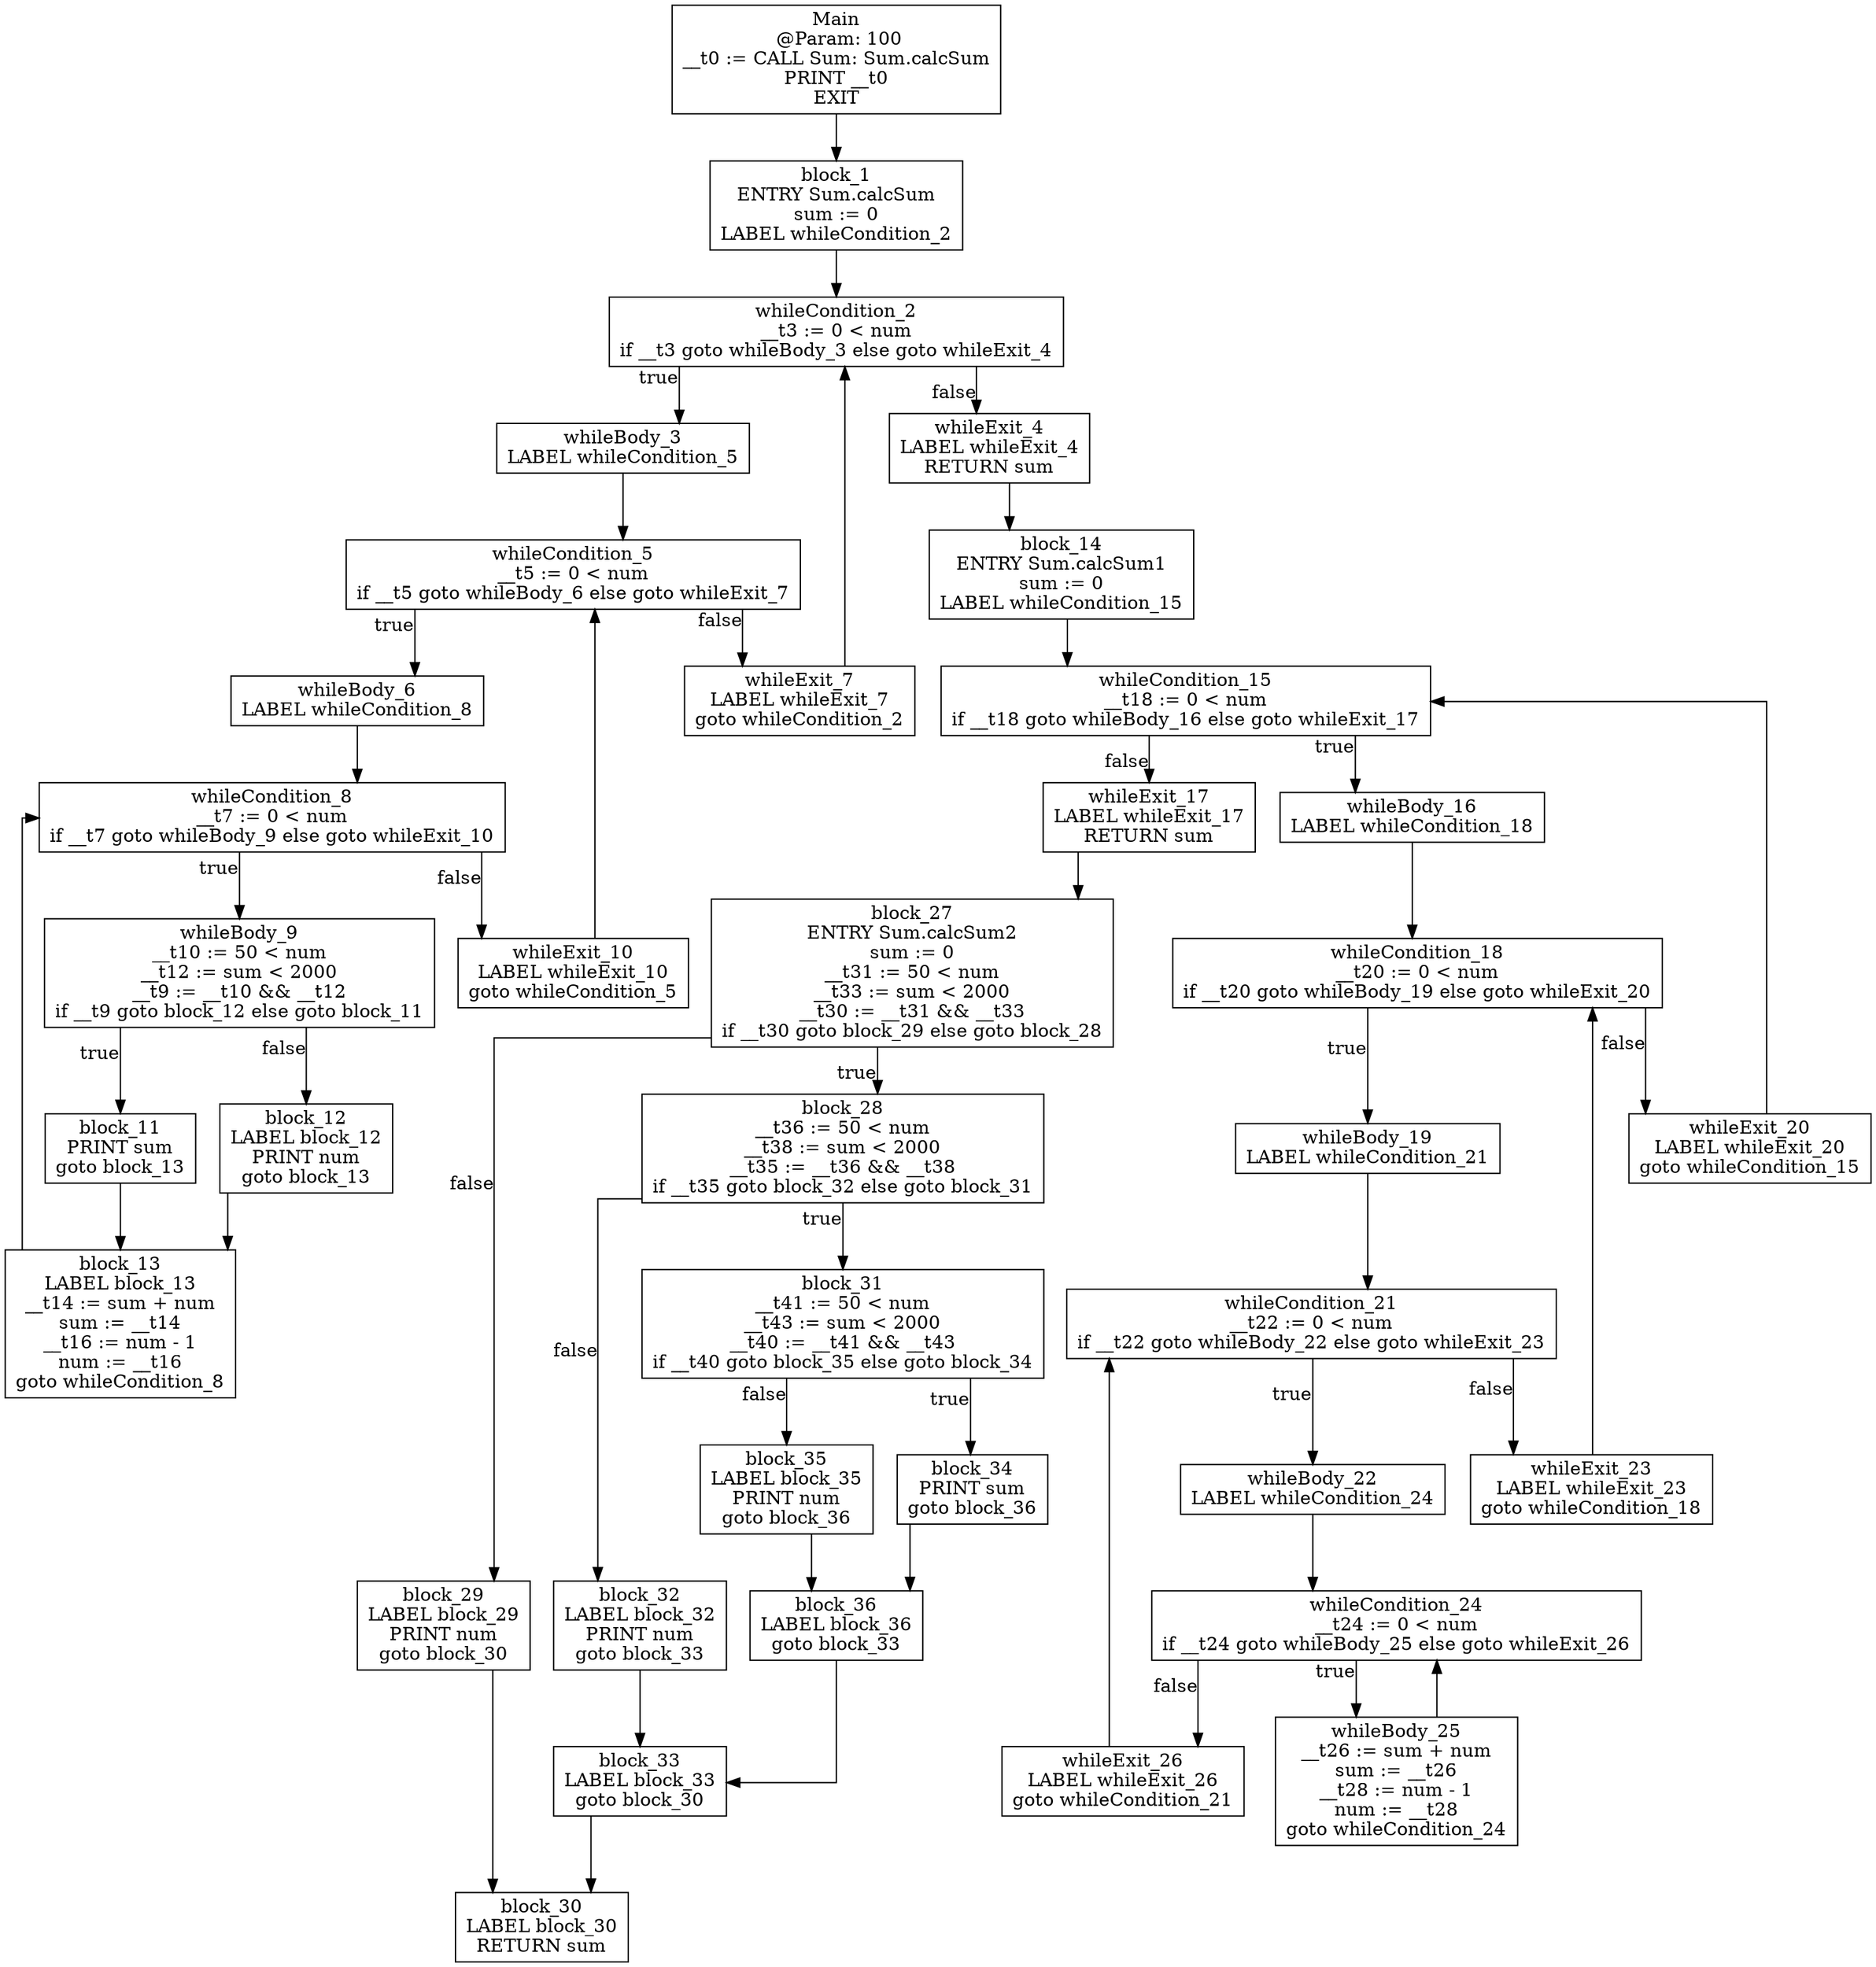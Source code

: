 digraph CFG {
graph [splines=ortho];
node [shape=box];
Main -> block_1;
Main [label="Main\n @Param: 100\n__t0 := CALL Sum: Sum.calcSum\nPRINT __t0\nEXIT\n"];
block_1 -> whileCondition_2;
block_1 [label="block_1\nENTRY Sum.calcSum\nsum := 0\nLABEL whileCondition_2\n"];
whileCondition_2 -> whileBody_3 [xlabel="true"];
whileCondition_2 -> whileExit_4 [xlabel="false"];
whileCondition_2 [label="whileCondition_2\n__t3 := 0 < num\nif __t3 goto whileBody_3 else goto whileExit_4\n"];
whileBody_3 -> whileCondition_5;
whileBody_3 [label="whileBody_3\nLABEL whileCondition_5\n"];
whileExit_4 -> block_14;
whileExit_4 [label="whileExit_4\nLABEL whileExit_4\nRETURN sum\n"];
whileCondition_5 -> whileBody_6 [xlabel="true"];
whileCondition_5 -> whileExit_7 [xlabel="false"];
whileCondition_5 [label="whileCondition_5\n__t5 := 0 < num\nif __t5 goto whileBody_6 else goto whileExit_7\n"];
whileBody_6 -> whileCondition_8;
whileBody_6 [label="whileBody_6\nLABEL whileCondition_8\n"];
whileExit_7 -> whileCondition_2;
whileExit_7 [label="whileExit_7\nLABEL whileExit_7\ngoto whileCondition_2\n"];
whileCondition_8 -> whileBody_9 [xlabel="true"];
whileCondition_8 -> whileExit_10 [xlabel="false"];
whileCondition_8 [label="whileCondition_8\n__t7 := 0 < num\nif __t7 goto whileBody_9 else goto whileExit_10\n"];
whileBody_9 -> block_11 [xlabel="true"];
whileBody_9 -> block_12 [xlabel="false"];
whileBody_9 [label="whileBody_9\n__t10 := 50 < num\n__t12 := sum < 2000\n__t9 := __t10 && __t12\nif __t9 goto block_12 else goto block_11\n"];
whileExit_10 -> whileCondition_5;
whileExit_10 [label="whileExit_10\nLABEL whileExit_10\ngoto whileCondition_5\n"];
block_11 -> block_13;
block_11 [label="block_11\nPRINT sum\ngoto block_13\n"];
block_12 -> block_13;
block_12 [label="block_12\nLABEL block_12\nPRINT num\ngoto block_13\n"];
block_13 -> whileCondition_8;
block_13 [label="block_13\nLABEL block_13\n__t14 := sum + num\nsum := __t14\n__t16 := num - 1\nnum := __t16\ngoto whileCondition_8\n"];
block_14 -> whileCondition_15;
block_14 [label="block_14\nENTRY Sum.calcSum1\nsum := 0\nLABEL whileCondition_15\n"];
whileCondition_15 -> whileBody_16 [xlabel="true"];
whileCondition_15 -> whileExit_17 [xlabel="false"];
whileCondition_15 [label="whileCondition_15\n__t18 := 0 < num\nif __t18 goto whileBody_16 else goto whileExit_17\n"];
whileBody_16 -> whileCondition_18;
whileBody_16 [label="whileBody_16\nLABEL whileCondition_18\n"];
whileExit_17 -> block_27;
whileExit_17 [label="whileExit_17\nLABEL whileExit_17\nRETURN sum\n"];
whileCondition_18 -> whileBody_19 [xlabel="true"];
whileCondition_18 -> whileExit_20 [xlabel="false"];
whileCondition_18 [label="whileCondition_18\n__t20 := 0 < num\nif __t20 goto whileBody_19 else goto whileExit_20\n"];
whileBody_19 -> whileCondition_21;
whileBody_19 [label="whileBody_19\nLABEL whileCondition_21\n"];
whileExit_20 -> whileCondition_15;
whileExit_20 [label="whileExit_20\nLABEL whileExit_20\ngoto whileCondition_15\n"];
whileCondition_21 -> whileBody_22 [xlabel="true"];
whileCondition_21 -> whileExit_23 [xlabel="false"];
whileCondition_21 [label="whileCondition_21\n__t22 := 0 < num\nif __t22 goto whileBody_22 else goto whileExit_23\n"];
whileBody_22 -> whileCondition_24;
whileBody_22 [label="whileBody_22\nLABEL whileCondition_24\n"];
whileExit_23 -> whileCondition_18;
whileExit_23 [label="whileExit_23\nLABEL whileExit_23\ngoto whileCondition_18\n"];
whileCondition_24 -> whileBody_25 [xlabel="true"];
whileCondition_24 -> whileExit_26 [xlabel="false"];
whileCondition_24 [label="whileCondition_24\n__t24 := 0 < num\nif __t24 goto whileBody_25 else goto whileExit_26\n"];
whileBody_25 -> whileCondition_24;
whileBody_25 [label="whileBody_25\n__t26 := sum + num\nsum := __t26\n__t28 := num - 1\nnum := __t28\ngoto whileCondition_24\n"];
whileExit_26 -> whileCondition_21;
whileExit_26 [label="whileExit_26\nLABEL whileExit_26\ngoto whileCondition_21\n"];
block_27 -> block_28 [xlabel="true"];
block_27 -> block_29 [xlabel="false"];
block_27 [label="block_27\nENTRY Sum.calcSum2\nsum := 0\n__t31 := 50 < num\n__t33 := sum < 2000\n__t30 := __t31 && __t33\nif __t30 goto block_29 else goto block_28\n"];
block_28 -> block_31 [xlabel="true"];
block_28 -> block_32 [xlabel="false"];
block_28 [label="block_28\n__t36 := 50 < num\n__t38 := sum < 2000\n__t35 := __t36 && __t38\nif __t35 goto block_32 else goto block_31\n"];
block_29 -> block_30;
block_29 [label="block_29\nLABEL block_29\nPRINT num\ngoto block_30\n"];
block_30 [label="block_30\nLABEL block_30\nRETURN sum\n"];
block_31 -> block_34 [xlabel="true"];
block_31 -> block_35 [xlabel="false"];
block_31 [label="block_31\n__t41 := 50 < num\n__t43 := sum < 2000\n__t40 := __t41 && __t43\nif __t40 goto block_35 else goto block_34\n"];
block_32 -> block_33;
block_32 [label="block_32\nLABEL block_32\nPRINT num\ngoto block_33\n"];
block_33 -> block_30;
block_33 [label="block_33\nLABEL block_33\ngoto block_30\n"];
block_34 -> block_36;
block_34 [label="block_34\nPRINT sum\ngoto block_36\n"];
block_35 -> block_36;
block_35 [label="block_35\nLABEL block_35\nPRINT num\ngoto block_36\n"];
block_36 -> block_33;
block_36 [label="block_36\nLABEL block_36\ngoto block_33\n"];
}
